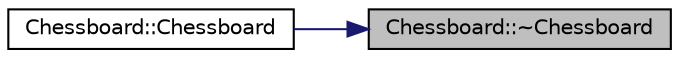 digraph "Chessboard::~Chessboard"
{
 // LATEX_PDF_SIZE
  edge [fontname="Helvetica",fontsize="10",labelfontname="Helvetica",labelfontsize="10"];
  node [fontname="Helvetica",fontsize="10",shape=record];
  rankdir="RL";
  Node1 [label="Chessboard::~Chessboard",height=0.2,width=0.4,color="black", fillcolor="grey75", style="filled", fontcolor="black",tooltip="destructeur"];
  Node1 -> Node2 [dir="back",color="midnightblue",fontsize="10",style="solid",fontname="Helvetica"];
  Node2 [label="Chessboard::Chessboard",height=0.2,width=0.4,color="black", fillcolor="white", style="filled",URL="$df/d81/classChessboard.html#a0647fd37fc04def4958a586c3d0100ab",tooltip="constructeur par défaut qui initialise l'échiquier Place les pièces en position initiale"];
}
